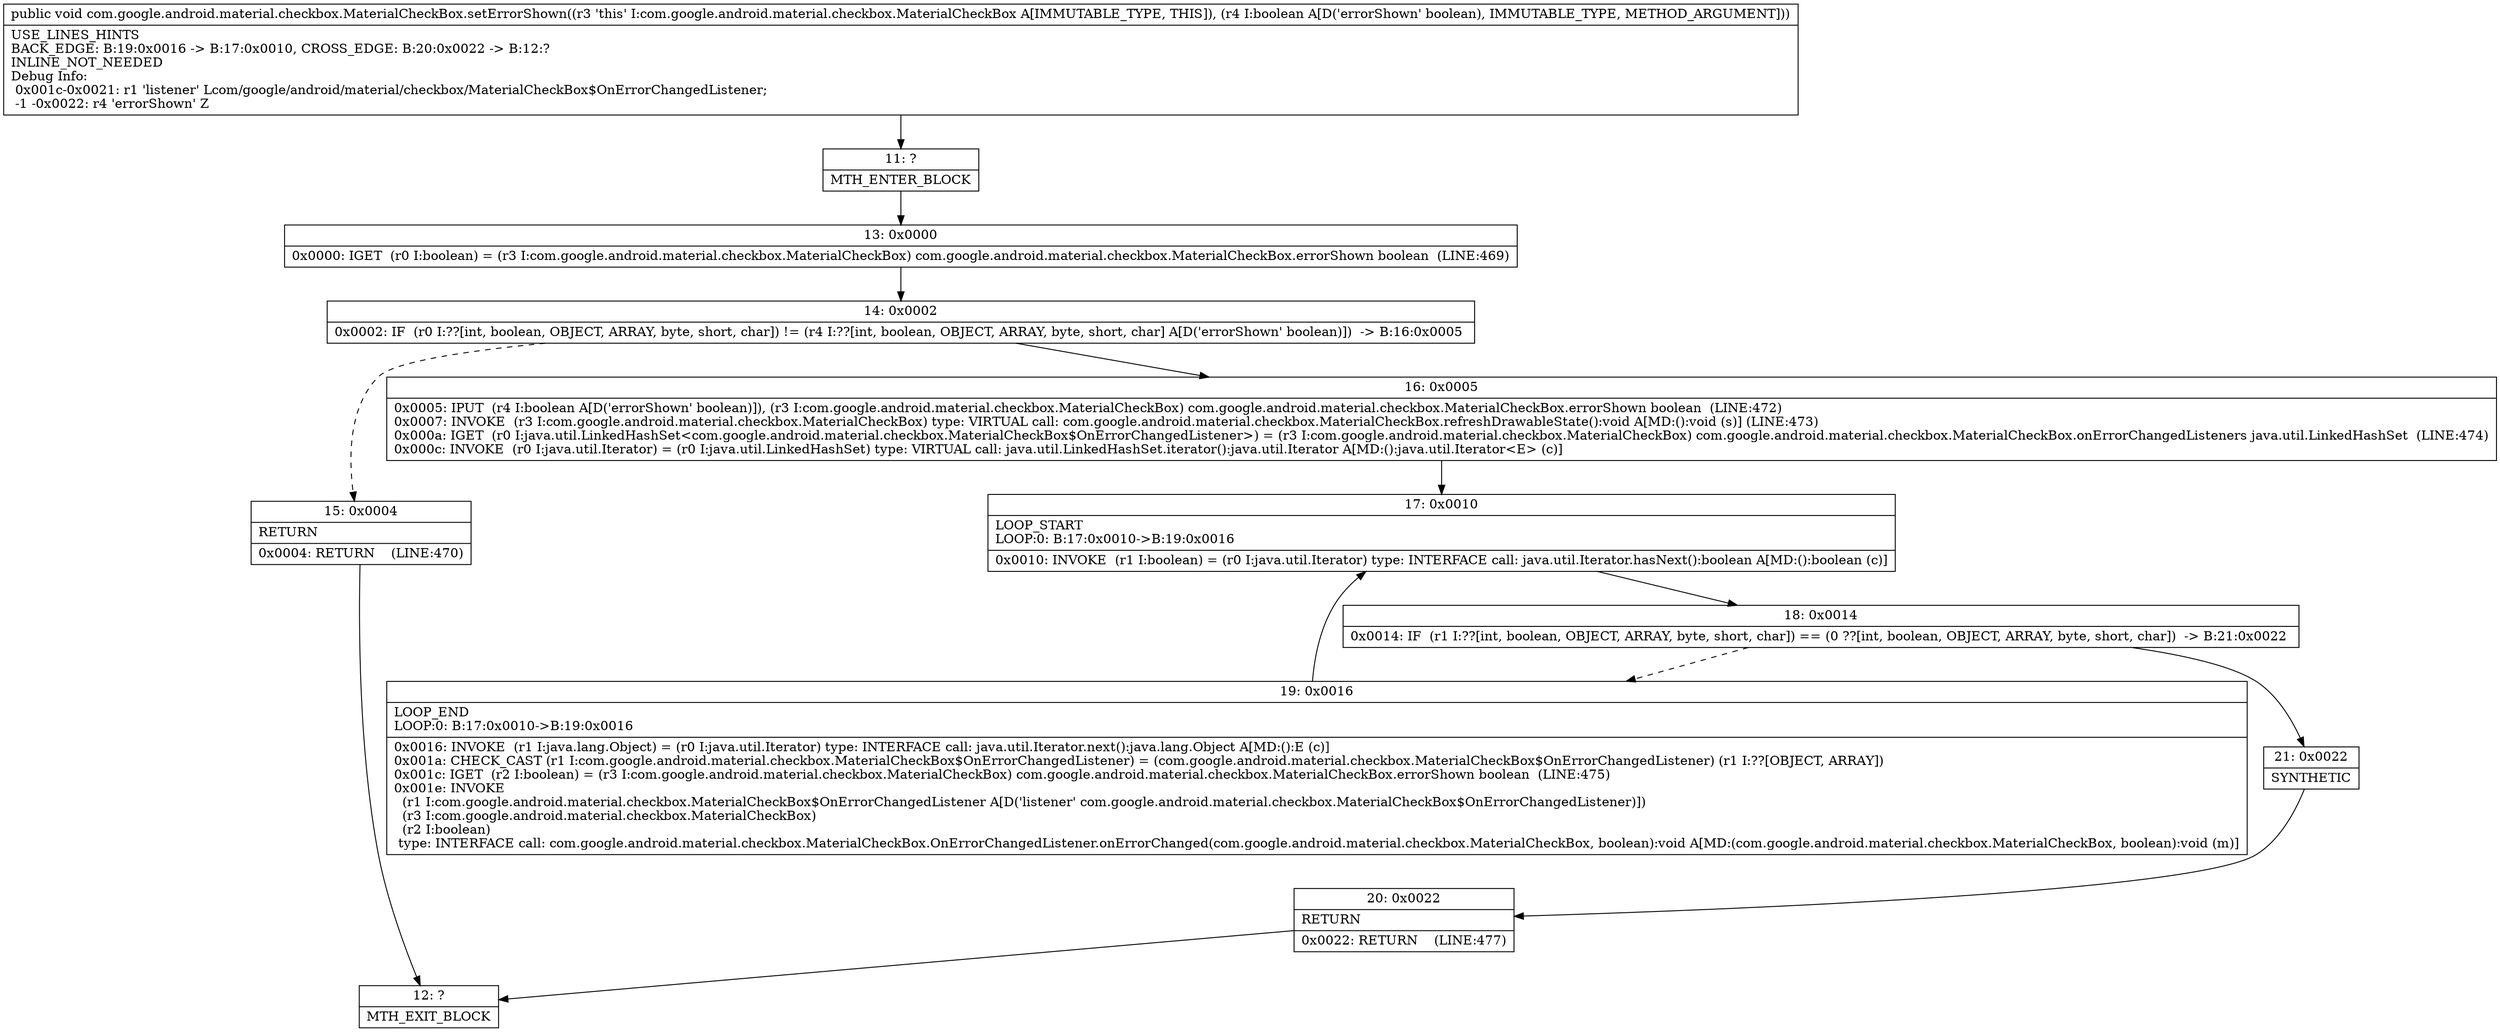 digraph "CFG forcom.google.android.material.checkbox.MaterialCheckBox.setErrorShown(Z)V" {
Node_11 [shape=record,label="{11\:\ ?|MTH_ENTER_BLOCK\l}"];
Node_13 [shape=record,label="{13\:\ 0x0000|0x0000: IGET  (r0 I:boolean) = (r3 I:com.google.android.material.checkbox.MaterialCheckBox) com.google.android.material.checkbox.MaterialCheckBox.errorShown boolean  (LINE:469)\l}"];
Node_14 [shape=record,label="{14\:\ 0x0002|0x0002: IF  (r0 I:??[int, boolean, OBJECT, ARRAY, byte, short, char]) != (r4 I:??[int, boolean, OBJECT, ARRAY, byte, short, char] A[D('errorShown' boolean)])  \-\> B:16:0x0005 \l}"];
Node_15 [shape=record,label="{15\:\ 0x0004|RETURN\l|0x0004: RETURN    (LINE:470)\l}"];
Node_12 [shape=record,label="{12\:\ ?|MTH_EXIT_BLOCK\l}"];
Node_16 [shape=record,label="{16\:\ 0x0005|0x0005: IPUT  (r4 I:boolean A[D('errorShown' boolean)]), (r3 I:com.google.android.material.checkbox.MaterialCheckBox) com.google.android.material.checkbox.MaterialCheckBox.errorShown boolean  (LINE:472)\l0x0007: INVOKE  (r3 I:com.google.android.material.checkbox.MaterialCheckBox) type: VIRTUAL call: com.google.android.material.checkbox.MaterialCheckBox.refreshDrawableState():void A[MD:():void (s)] (LINE:473)\l0x000a: IGET  (r0 I:java.util.LinkedHashSet\<com.google.android.material.checkbox.MaterialCheckBox$OnErrorChangedListener\>) = (r3 I:com.google.android.material.checkbox.MaterialCheckBox) com.google.android.material.checkbox.MaterialCheckBox.onErrorChangedListeners java.util.LinkedHashSet  (LINE:474)\l0x000c: INVOKE  (r0 I:java.util.Iterator) = (r0 I:java.util.LinkedHashSet) type: VIRTUAL call: java.util.LinkedHashSet.iterator():java.util.Iterator A[MD:():java.util.Iterator\<E\> (c)]\l}"];
Node_17 [shape=record,label="{17\:\ 0x0010|LOOP_START\lLOOP:0: B:17:0x0010\-\>B:19:0x0016\l|0x0010: INVOKE  (r1 I:boolean) = (r0 I:java.util.Iterator) type: INTERFACE call: java.util.Iterator.hasNext():boolean A[MD:():boolean (c)]\l}"];
Node_18 [shape=record,label="{18\:\ 0x0014|0x0014: IF  (r1 I:??[int, boolean, OBJECT, ARRAY, byte, short, char]) == (0 ??[int, boolean, OBJECT, ARRAY, byte, short, char])  \-\> B:21:0x0022 \l}"];
Node_19 [shape=record,label="{19\:\ 0x0016|LOOP_END\lLOOP:0: B:17:0x0010\-\>B:19:0x0016\l|0x0016: INVOKE  (r1 I:java.lang.Object) = (r0 I:java.util.Iterator) type: INTERFACE call: java.util.Iterator.next():java.lang.Object A[MD:():E (c)]\l0x001a: CHECK_CAST (r1 I:com.google.android.material.checkbox.MaterialCheckBox$OnErrorChangedListener) = (com.google.android.material.checkbox.MaterialCheckBox$OnErrorChangedListener) (r1 I:??[OBJECT, ARRAY]) \l0x001c: IGET  (r2 I:boolean) = (r3 I:com.google.android.material.checkbox.MaterialCheckBox) com.google.android.material.checkbox.MaterialCheckBox.errorShown boolean  (LINE:475)\l0x001e: INVOKE  \l  (r1 I:com.google.android.material.checkbox.MaterialCheckBox$OnErrorChangedListener A[D('listener' com.google.android.material.checkbox.MaterialCheckBox$OnErrorChangedListener)])\l  (r3 I:com.google.android.material.checkbox.MaterialCheckBox)\l  (r2 I:boolean)\l type: INTERFACE call: com.google.android.material.checkbox.MaterialCheckBox.OnErrorChangedListener.onErrorChanged(com.google.android.material.checkbox.MaterialCheckBox, boolean):void A[MD:(com.google.android.material.checkbox.MaterialCheckBox, boolean):void (m)]\l}"];
Node_21 [shape=record,label="{21\:\ 0x0022|SYNTHETIC\l}"];
Node_20 [shape=record,label="{20\:\ 0x0022|RETURN\l|0x0022: RETURN    (LINE:477)\l}"];
MethodNode[shape=record,label="{public void com.google.android.material.checkbox.MaterialCheckBox.setErrorShown((r3 'this' I:com.google.android.material.checkbox.MaterialCheckBox A[IMMUTABLE_TYPE, THIS]), (r4 I:boolean A[D('errorShown' boolean), IMMUTABLE_TYPE, METHOD_ARGUMENT]))  | USE_LINES_HINTS\lBACK_EDGE: B:19:0x0016 \-\> B:17:0x0010, CROSS_EDGE: B:20:0x0022 \-\> B:12:?\lINLINE_NOT_NEEDED\lDebug Info:\l  0x001c\-0x0021: r1 'listener' Lcom\/google\/android\/material\/checkbox\/MaterialCheckBox$OnErrorChangedListener;\l  \-1 \-0x0022: r4 'errorShown' Z\l}"];
MethodNode -> Node_11;Node_11 -> Node_13;
Node_13 -> Node_14;
Node_14 -> Node_15[style=dashed];
Node_14 -> Node_16;
Node_15 -> Node_12;
Node_16 -> Node_17;
Node_17 -> Node_18;
Node_18 -> Node_19[style=dashed];
Node_18 -> Node_21;
Node_19 -> Node_17;
Node_21 -> Node_20;
Node_20 -> Node_12;
}

